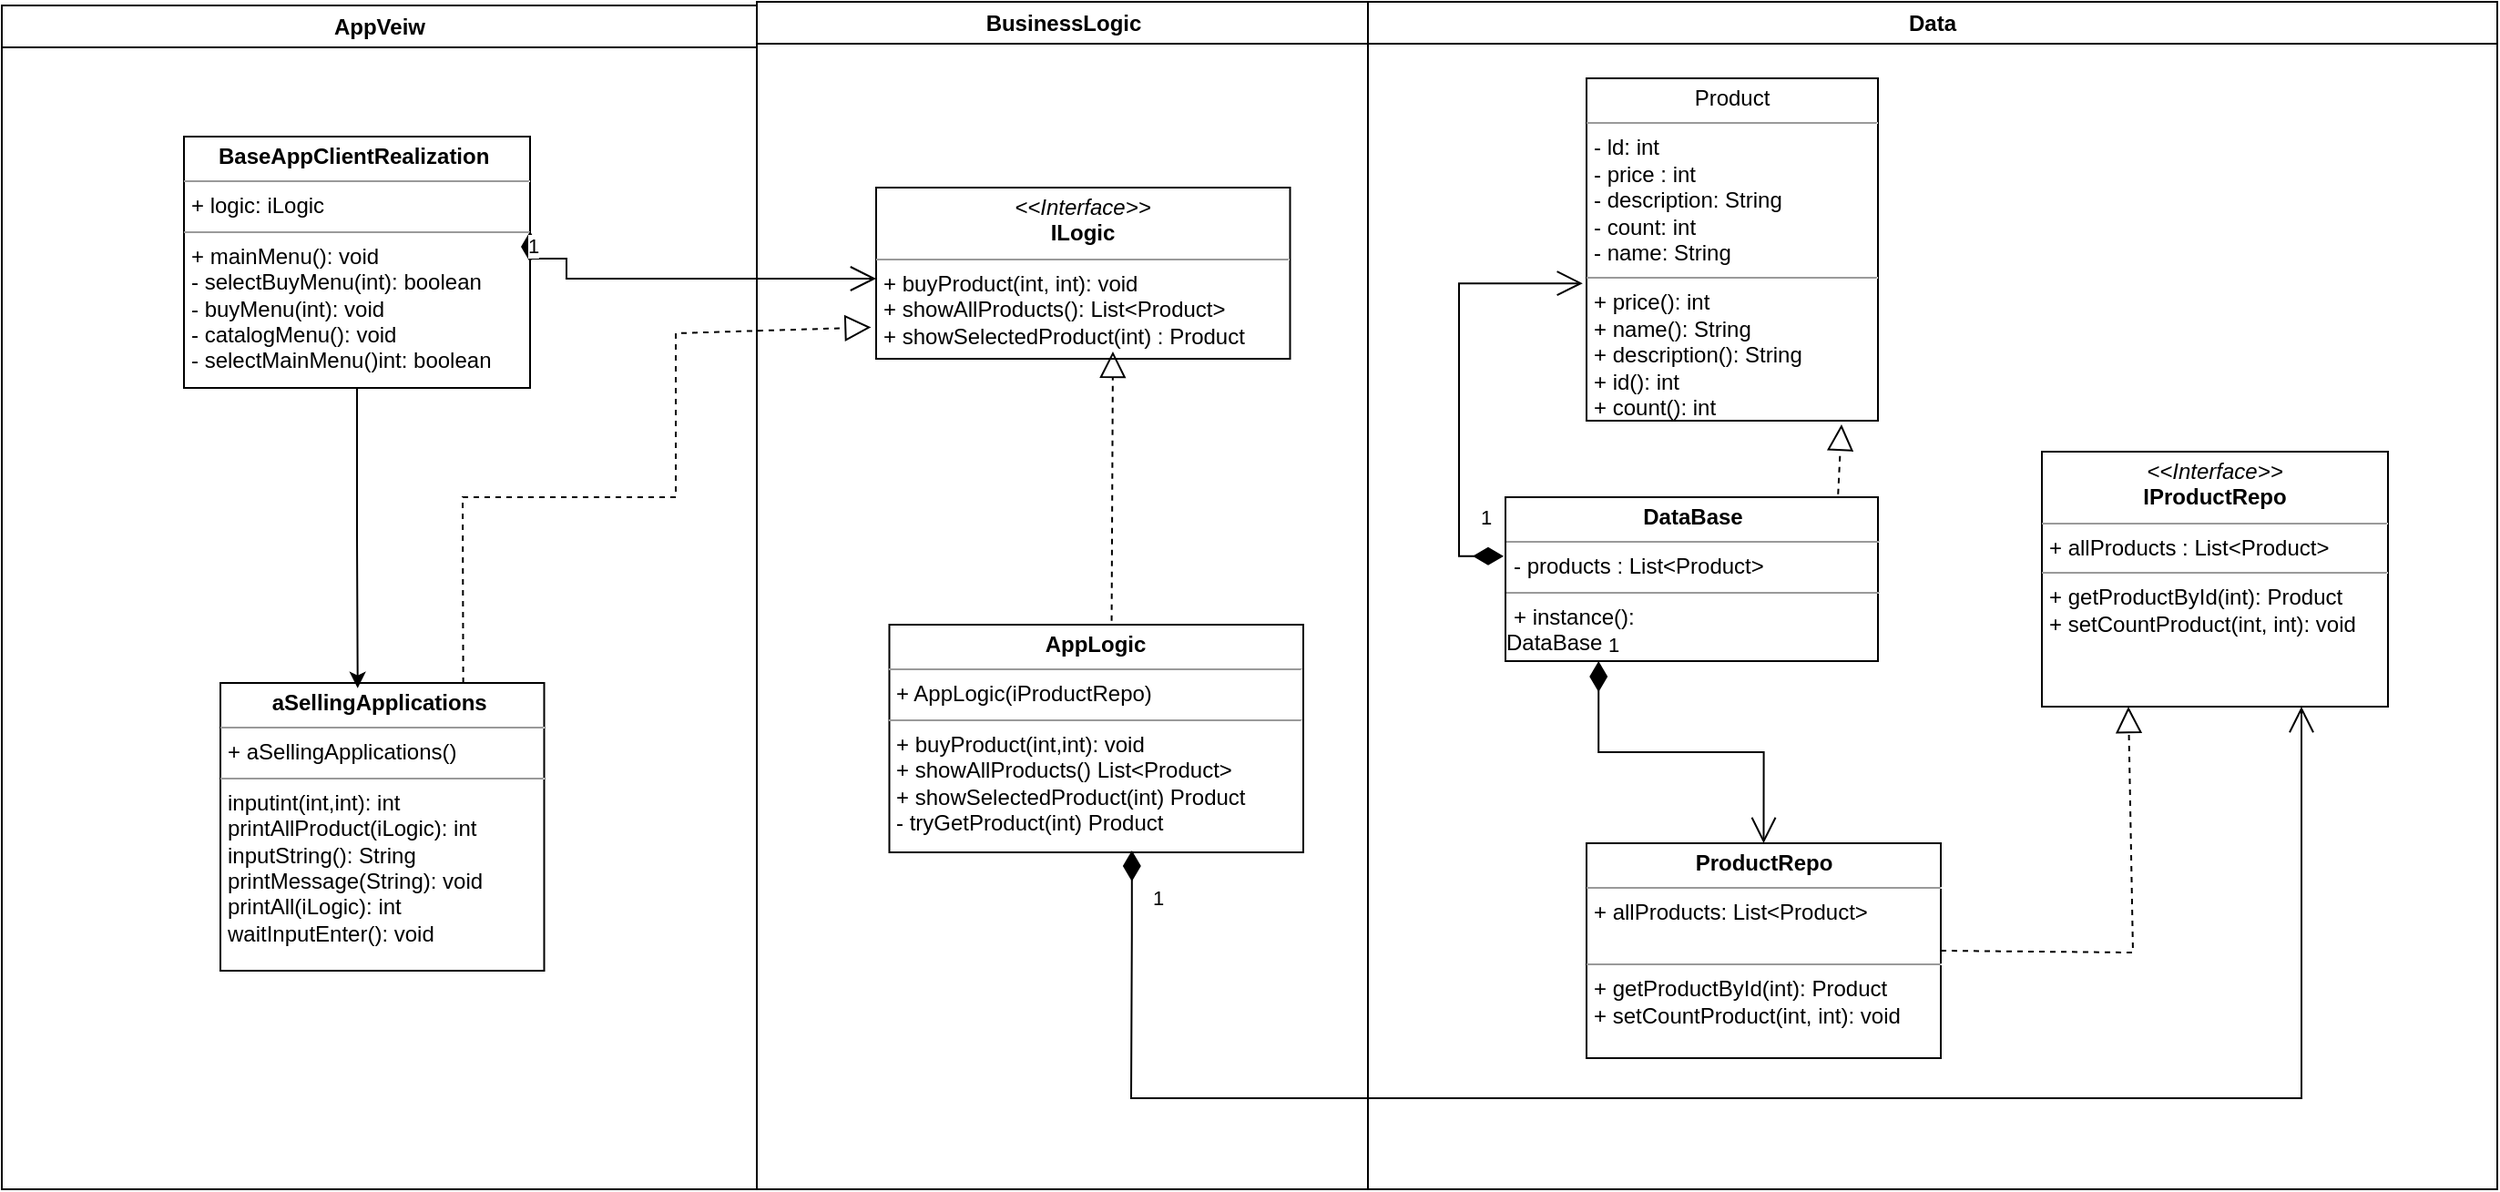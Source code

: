 <mxfile version="22.0.4" type="device">
  <diagram name="Page-1" id="e7e014a7-5840-1c2e-5031-d8a46d1fe8dd">
    <mxGraphModel dx="1838" dy="1820" grid="1" gridSize="10" guides="1" tooltips="1" connect="1" arrows="1" fold="1" page="1" pageScale="1" pageWidth="1169" pageHeight="826" background="none" math="0" shadow="0">
      <root>
        <mxCell id="0" />
        <mxCell id="1" parent="0" />
        <mxCell id="2" value="AppVeiw" style="swimlane;whiteSpace=wrap" parent="1" vertex="1">
          <mxGeometry x="30" y="130" width="414.5" height="650" as="geometry" />
        </mxCell>
        <mxCell id="Al7wdfsudiqJUCh1wfMw-51" value="&lt;p style=&quot;margin:0px;margin-top:4px;text-align:center;&quot;&gt;&lt;b&gt;aSellingApplications&amp;nbsp;&lt;/b&gt;&lt;br&gt;&lt;/p&gt;&lt;hr size=&quot;1&quot;&gt;&lt;p style=&quot;margin:0px;margin-left:4px;&quot;&gt;+ aSellingApplications()&lt;/p&gt;&lt;hr size=&quot;1&quot;&gt;&lt;p style=&quot;margin:0px;margin-left:4px;&quot;&gt;inputint(int,int): int&lt;/p&gt;&lt;p style=&quot;margin:0px;margin-left:4px;&quot;&gt;printAllProduct(iLogic): int&lt;/p&gt;&lt;p style=&quot;margin:0px;margin-left:4px;&quot;&gt;inputString(): String&lt;/p&gt;&lt;p style=&quot;margin:0px;margin-left:4px;&quot;&gt;printMessage(String): void&lt;/p&gt;&lt;p style=&quot;margin:0px;margin-left:4px;&quot;&gt;printAll(iLogic): int&lt;/p&gt;&lt;p style=&quot;margin:0px;margin-left:4px;&quot;&gt;waitInputEnter(): void&lt;/p&gt;" style="verticalAlign=top;align=left;overflow=fill;fontSize=12;fontFamily=Helvetica;html=1;whiteSpace=wrap;" vertex="1" parent="2">
          <mxGeometry x="120" y="372" width="177.75" height="158" as="geometry" />
        </mxCell>
        <mxCell id="Al7wdfsudiqJUCh1wfMw-53" value="&lt;p style=&quot;margin:0px;margin-top:4px;text-align:center;&quot;&gt;&lt;b&gt;BaseAppClientRealization&amp;nbsp;&lt;/b&gt;&lt;br&gt;&lt;/p&gt;&lt;hr size=&quot;1&quot;&gt;&lt;p style=&quot;margin:0px;margin-left:4px;&quot;&gt;+ logic: iLogic&lt;/p&gt;&lt;hr size=&quot;1&quot;&gt;&lt;p style=&quot;margin:0px;margin-left:4px;&quot;&gt;+ mainMenu(): void&lt;/p&gt;&lt;p style=&quot;margin:0px;margin-left:4px;&quot;&gt;- selectBuyMenu(int): boolean&lt;/p&gt;&lt;p style=&quot;margin:0px;margin-left:4px;&quot;&gt;- buyMenu(int): void&lt;/p&gt;&lt;p style=&quot;margin:0px;margin-left:4px;&quot;&gt;- catalogMenu(): void&lt;/p&gt;&lt;p style=&quot;margin:0px;margin-left:4px;&quot;&gt;- selectMainMenu()int: boolean&lt;/p&gt;" style="verticalAlign=top;align=left;overflow=fill;fontSize=12;fontFamily=Helvetica;html=1;whiteSpace=wrap;" vertex="1" parent="2">
          <mxGeometry x="100" y="72" width="190" height="138" as="geometry" />
        </mxCell>
        <mxCell id="Al7wdfsudiqJUCh1wfMw-56" style="edgeStyle=orthogonalEdgeStyle;rounded=0;orthogonalLoop=1;jettySize=auto;html=1;entryX=0.424;entryY=0.018;entryDx=0;entryDy=0;entryPerimeter=0;" edge="1" parent="2" source="Al7wdfsudiqJUCh1wfMw-53" target="Al7wdfsudiqJUCh1wfMw-51">
          <mxGeometry relative="1" as="geometry" />
        </mxCell>
        <mxCell id="3" value="BusinessLogic" style="swimlane;whiteSpace=wrap" parent="1" vertex="1">
          <mxGeometry x="444.5" y="128" width="335.5" height="652" as="geometry" />
        </mxCell>
        <mxCell id="Al7wdfsudiqJUCh1wfMw-49" value="&lt;p style=&quot;margin:0px;margin-top:4px;text-align:center;&quot;&gt;&lt;i&gt;&amp;lt;&amp;lt;Interface&amp;gt;&amp;gt;&lt;/i&gt;&lt;br&gt;&lt;b&gt;ILogic&lt;/b&gt;&lt;/p&gt;&lt;hr size=&quot;1&quot;&gt;&lt;p style=&quot;margin:0px;margin-left:4px;&quot;&gt;&lt;/p&gt;&lt;p style=&quot;margin:0px;margin-left:4px;&quot;&gt;+ buyProduct(int, int): void&lt;br&gt;+ showAllProducts(): List&amp;lt;Product&amp;gt;&lt;/p&gt;&lt;p style=&quot;margin:0px;margin-left:4px;&quot;&gt;+&amp;nbsp;showSelectedProduct(int) : Product&lt;/p&gt;" style="verticalAlign=top;align=left;overflow=fill;fontSize=12;fontFamily=Helvetica;html=1;whiteSpace=wrap;" vertex="1" parent="3">
          <mxGeometry x="65.5" y="102" width="227.25" height="94" as="geometry" />
        </mxCell>
        <mxCell id="Al7wdfsudiqJUCh1wfMw-50" value="&lt;p style=&quot;margin:0px;margin-top:4px;text-align:center;&quot;&gt;&lt;b&gt;AppLogic&lt;/b&gt;&lt;/p&gt;&lt;hr size=&quot;1&quot;&gt;&lt;p style=&quot;margin:0px;margin-left:4px;&quot;&gt;+ AppLogic(iProductRepo)&lt;/p&gt;&lt;hr size=&quot;1&quot;&gt;&lt;p style=&quot;margin:0px;margin-left:4px;&quot;&gt;+ buyProduct(int,int): void&lt;/p&gt;&lt;p style=&quot;margin:0px;margin-left:4px;&quot;&gt;+ showAllProducts() List&amp;lt;Product&amp;gt;&lt;/p&gt;&lt;p style=&quot;margin:0px;margin-left:4px;&quot;&gt;+ showSelectedProduct(int) Product&lt;/p&gt;&lt;p style=&quot;margin:0px;margin-left:4px;&quot;&gt;- tryGetProduct(int) Product&lt;/p&gt;" style="verticalAlign=top;align=left;overflow=fill;fontSize=12;fontFamily=Helvetica;html=1;whiteSpace=wrap;" vertex="1" parent="3">
          <mxGeometry x="72.75" y="342" width="227.25" height="125" as="geometry" />
        </mxCell>
        <mxCell id="Al7wdfsudiqJUCh1wfMw-57" value="" style="endArrow=block;dashed=1;endFill=0;endSize=12;html=1;rounded=0;entryX=0.572;entryY=0.957;entryDx=0;entryDy=0;entryPerimeter=0;exitX=0.537;exitY=-0.017;exitDx=0;exitDy=0;exitPerimeter=0;" edge="1" parent="3" source="Al7wdfsudiqJUCh1wfMw-50" target="Al7wdfsudiqJUCh1wfMw-49">
          <mxGeometry width="160" relative="1" as="geometry">
            <mxPoint x="-274.5" y="262" as="sourcePoint" />
            <mxPoint x="-114.5" y="262" as="targetPoint" />
          </mxGeometry>
        </mxCell>
        <mxCell id="4" value="Data" style="swimlane;whiteSpace=wrap" parent="1" vertex="1">
          <mxGeometry x="780" y="128" width="620" height="652" as="geometry">
            <mxRectangle x="724.5" y="128" width="70" height="30" as="alternateBounds" />
          </mxGeometry>
        </mxCell>
        <mxCell id="Al7wdfsudiqJUCh1wfMw-45" value="&lt;p style=&quot;margin:0px;margin-top:4px;text-align:center;&quot;&gt;Product&lt;br&gt;&lt;/p&gt;&lt;hr size=&quot;1&quot;&gt;&lt;p style=&quot;margin:0px;margin-left:4px;&quot;&gt;- ld: int&lt;/p&gt;&lt;p style=&quot;margin:0px;margin-left:4px;&quot;&gt;- price : int&lt;/p&gt;&lt;p style=&quot;margin:0px;margin-left:4px;&quot;&gt;- description: String&lt;/p&gt;&lt;p style=&quot;margin:0px;margin-left:4px;&quot;&gt;- count: int&lt;/p&gt;&lt;p style=&quot;margin:0px;margin-left:4px;&quot;&gt;- name: String&lt;/p&gt;&lt;hr size=&quot;1&quot;&gt;&lt;p style=&quot;margin:0px;margin-left:4px;&quot;&gt;+ price(): int&lt;/p&gt;&lt;p style=&quot;margin:0px;margin-left:4px;&quot;&gt;+ name(): String&lt;/p&gt;&lt;p style=&quot;margin:0px;margin-left:4px;&quot;&gt;+ description(): String&lt;/p&gt;&lt;p style=&quot;margin:0px;margin-left:4px;&quot;&gt;+ id(): int&lt;/p&gt;&lt;p style=&quot;margin:0px;margin-left:4px;&quot;&gt;+ count(): int&lt;/p&gt;" style="verticalAlign=top;align=left;overflow=fill;fontSize=12;fontFamily=Helvetica;html=1;whiteSpace=wrap;" vertex="1" parent="4">
          <mxGeometry x="120" y="42" width="160" height="188" as="geometry" />
        </mxCell>
        <mxCell id="Al7wdfsudiqJUCh1wfMw-46" value="&lt;p style=&quot;margin:0px;margin-top:4px;text-align:center;&quot;&gt;&lt;b&gt;DataBase&lt;/b&gt;&lt;/p&gt;&lt;hr size=&quot;1&quot;&gt;&lt;p style=&quot;margin:0px;margin-left:4px;&quot;&gt;- products : List&amp;lt;Product&amp;gt;&lt;/p&gt;&lt;hr size=&quot;1&quot;&gt;&lt;p style=&quot;margin:0px;margin-left:4px;&quot;&gt;+ instance():&lt;/p&gt;DataBase" style="verticalAlign=top;align=left;overflow=fill;fontSize=12;fontFamily=Helvetica;html=1;whiteSpace=wrap;" vertex="1" parent="4">
          <mxGeometry x="75.5" y="272" width="204.5" height="90" as="geometry" />
        </mxCell>
        <mxCell id="Al7wdfsudiqJUCh1wfMw-47" value="&lt;p style=&quot;margin:0px;margin-top:4px;text-align:center;&quot;&gt;&lt;i&gt;&amp;lt;&amp;lt;Interface&amp;gt;&amp;gt;&lt;/i&gt;&lt;br&gt;&lt;b&gt;IProductRepo&lt;/b&gt;&lt;/p&gt;&lt;hr size=&quot;1&quot;&gt;&lt;p style=&quot;margin:0px;margin-left:4px;&quot;&gt;+ allProducts : List&amp;lt;Product&amp;gt;&lt;br&gt;&lt;/p&gt;&lt;hr size=&quot;1&quot;&gt;&lt;p style=&quot;margin:0px;margin-left:4px;&quot;&gt;+ getProductById(int): Product&lt;br&gt;+ setCountProduct(int, int): void&lt;/p&gt;" style="verticalAlign=top;align=left;overflow=fill;fontSize=12;fontFamily=Helvetica;html=1;whiteSpace=wrap;" vertex="1" parent="4">
          <mxGeometry x="370" y="247" width="190" height="140" as="geometry" />
        </mxCell>
        <mxCell id="Al7wdfsudiqJUCh1wfMw-48" value="&lt;p style=&quot;margin:0px;margin-top:4px;text-align:center;&quot;&gt;&lt;b&gt;ProductRepo&lt;/b&gt;&lt;/p&gt;&lt;hr size=&quot;1&quot;&gt;&lt;p style=&quot;margin:0px;margin-left:4px;&quot;&gt;+ allProducts: List&amp;lt;Product&amp;gt;&lt;/p&gt;&amp;nbsp;&lt;hr size=&quot;1&quot;&gt;&lt;p style=&quot;margin:0px;margin-left:4px;&quot;&gt;+ getProductById(int): Product&lt;br style=&quot;border-color: var(--border-color);&quot;&gt;+ setCountProduct(int, int): void&lt;br&gt;&lt;/p&gt;" style="verticalAlign=top;align=left;overflow=fill;fontSize=12;fontFamily=Helvetica;html=1;whiteSpace=wrap;" vertex="1" parent="4">
          <mxGeometry x="120" y="462" width="194.5" height="118" as="geometry" />
        </mxCell>
        <mxCell id="Al7wdfsudiqJUCh1wfMw-60" value="" style="endArrow=block;dashed=1;endFill=0;endSize=12;html=1;rounded=0;entryX=0.25;entryY=1;entryDx=0;entryDy=0;exitX=1;exitY=0.5;exitDx=0;exitDy=0;" edge="1" parent="4" source="Al7wdfsudiqJUCh1wfMw-48" target="Al7wdfsudiqJUCh1wfMw-47">
          <mxGeometry width="160" relative="1" as="geometry">
            <mxPoint x="300" y="462" as="sourcePoint" />
            <mxPoint x="300" y="314" as="targetPoint" />
            <Array as="points">
              <mxPoint x="420" y="522" />
            </Array>
          </mxGeometry>
        </mxCell>
        <mxCell id="Al7wdfsudiqJUCh1wfMw-62" value="1" style="endArrow=open;html=1;endSize=12;startArrow=diamondThin;startSize=14;startFill=1;edgeStyle=orthogonalEdgeStyle;align=left;verticalAlign=bottom;rounded=0;exitX=0.25;exitY=1;exitDx=0;exitDy=0;entryX=0.5;entryY=0;entryDx=0;entryDy=0;" edge="1" parent="4" source="Al7wdfsudiqJUCh1wfMw-46" target="Al7wdfsudiqJUCh1wfMw-48">
          <mxGeometry x="-1" y="3" relative="1" as="geometry">
            <mxPoint x="50" y="412" as="sourcePoint" />
            <mxPoint x="210" y="412" as="targetPoint" />
          </mxGeometry>
        </mxCell>
        <mxCell id="Al7wdfsudiqJUCh1wfMw-64" value="1" style="endArrow=open;html=1;endSize=12;startArrow=diamondThin;startSize=14;startFill=1;edgeStyle=orthogonalEdgeStyle;align=left;verticalAlign=bottom;rounded=0;exitX=-0.005;exitY=0.36;exitDx=0;exitDy=0;exitPerimeter=0;entryX=-0.013;entryY=0.599;entryDx=0;entryDy=0;entryPerimeter=0;" edge="1" parent="4" source="Al7wdfsudiqJUCh1wfMw-46" target="Al7wdfsudiqJUCh1wfMw-45">
          <mxGeometry x="-0.696" y="-10" relative="1" as="geometry">
            <mxPoint x="50" y="302" as="sourcePoint" />
            <mxPoint x="140" y="232" as="targetPoint" />
            <Array as="points">
              <mxPoint x="50" y="304" />
              <mxPoint x="50" y="155" />
            </Array>
            <mxPoint as="offset" />
          </mxGeometry>
        </mxCell>
        <mxCell id="Al7wdfsudiqJUCh1wfMw-59" value="1" style="endArrow=open;html=1;endSize=12;startArrow=diamondThin;startSize=14;startFill=1;edgeStyle=orthogonalEdgeStyle;align=left;verticalAlign=bottom;rounded=0;entryX=0.75;entryY=1;entryDx=0;entryDy=0;exitX=0.586;exitY=0.992;exitDx=0;exitDy=0;exitPerimeter=0;" edge="1" parent="1" source="Al7wdfsudiqJUCh1wfMw-50" target="Al7wdfsudiqJUCh1wfMw-47">
          <mxGeometry x="-0.93" y="10" relative="1" as="geometry">
            <mxPoint x="650" y="610" as="sourcePoint" />
            <mxPoint x="830" y="430" as="targetPoint" />
            <Array as="points">
              <mxPoint x="650" y="640" />
              <mxPoint x="650" y="730" />
              <mxPoint x="1292" y="730" />
            </Array>
            <mxPoint as="offset" />
          </mxGeometry>
        </mxCell>
        <mxCell id="Al7wdfsudiqJUCh1wfMw-63" value="" style="endArrow=block;dashed=1;endFill=0;endSize=12;html=1;rounded=0;exitX=0.893;exitY=-0.018;exitDx=0;exitDy=0;exitPerimeter=0;" edge="1" parent="1" source="Al7wdfsudiqJUCh1wfMw-46">
          <mxGeometry width="160" relative="1" as="geometry">
            <mxPoint x="830" y="540" as="sourcePoint" />
            <mxPoint x="1040" y="360" as="targetPoint" />
          </mxGeometry>
        </mxCell>
        <mxCell id="Al7wdfsudiqJUCh1wfMw-58" value="1" style="endArrow=open;html=1;endSize=12;startArrow=diamondThin;startSize=14;startFill=1;edgeStyle=orthogonalEdgeStyle;align=left;verticalAlign=bottom;rounded=0;exitX=1;exitY=0.5;exitDx=0;exitDy=0;" edge="1" parent="1" source="Al7wdfsudiqJUCh1wfMw-53" target="Al7wdfsudiqJUCh1wfMw-49">
          <mxGeometry x="-1" y="3" relative="1" as="geometry">
            <mxPoint x="340" y="270" as="sourcePoint" />
            <mxPoint x="510" y="277.48" as="targetPoint" />
            <Array as="points">
              <mxPoint x="340" y="269" />
              <mxPoint x="340" y="280" />
            </Array>
          </mxGeometry>
        </mxCell>
        <mxCell id="Al7wdfsudiqJUCh1wfMw-65" value="" style="endArrow=block;dashed=1;endFill=0;endSize=12;html=1;rounded=0;exitX=0.75;exitY=0;exitDx=0;exitDy=0;entryX=-0.012;entryY=0.816;entryDx=0;entryDy=0;entryPerimeter=0;" edge="1" parent="1" source="Al7wdfsudiqJUCh1wfMw-51" target="Al7wdfsudiqJUCh1wfMw-49">
          <mxGeometry width="160" relative="1" as="geometry">
            <mxPoint x="420" y="440" as="sourcePoint" />
            <mxPoint x="580" y="440" as="targetPoint" />
            <Array as="points">
              <mxPoint x="283" y="400" />
              <mxPoint x="400" y="400" />
              <mxPoint x="400" y="310" />
            </Array>
          </mxGeometry>
        </mxCell>
      </root>
    </mxGraphModel>
  </diagram>
</mxfile>
